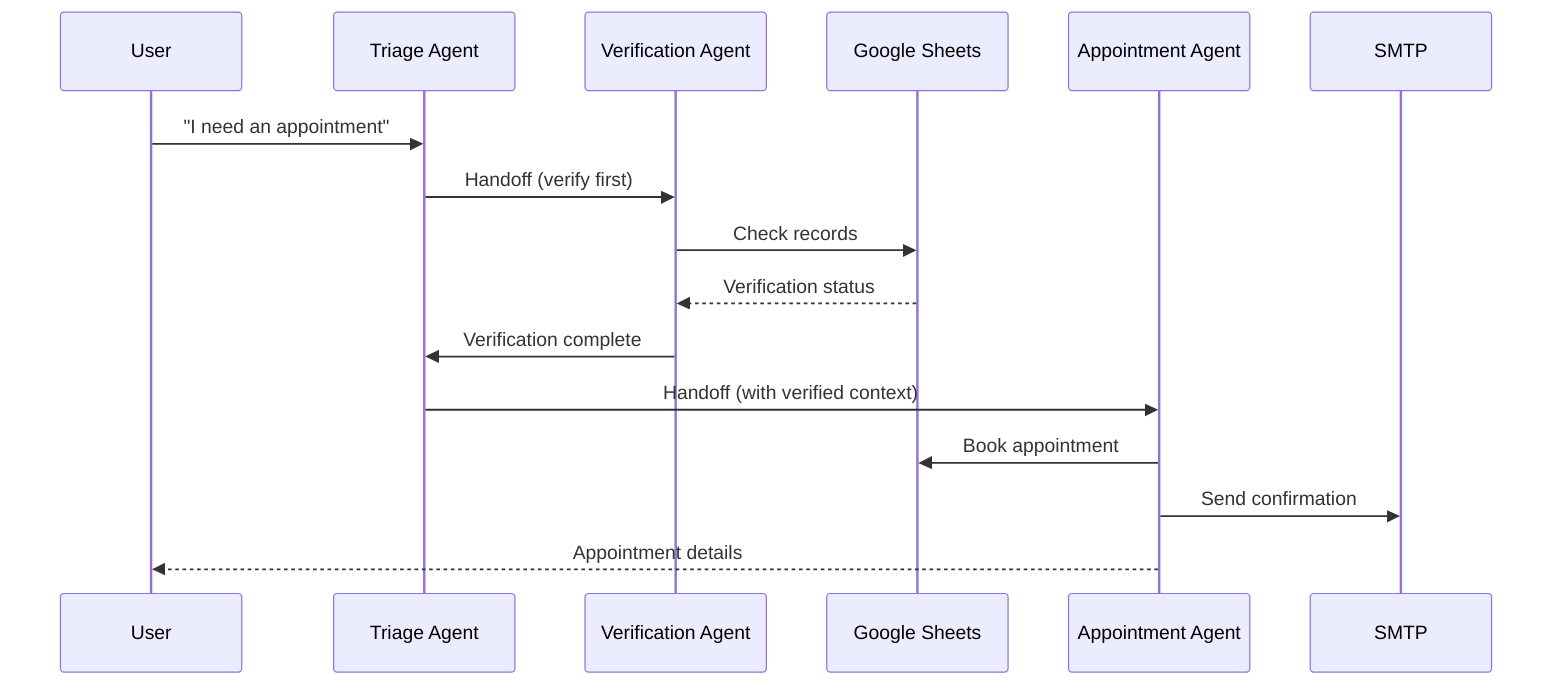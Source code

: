 sequenceDiagram
    User->>Triage Agent: "I need an appointment"
    Triage Agent->>Verification Agent: Handoff (verify first)
    Verification Agent->>Google Sheets: Check records
    Google Sheets-->>Verification Agent: Verification status
    Verification Agent->>Triage Agent: Verification complete
    Triage Agent->>Appointment Agent: Handoff (with verified context)
    Appointment Agent->>Google Sheets: Book appointment
    Appointment Agent->>SMTP: Send confirmation
    Appointment Agent-->>User: Appointment details
